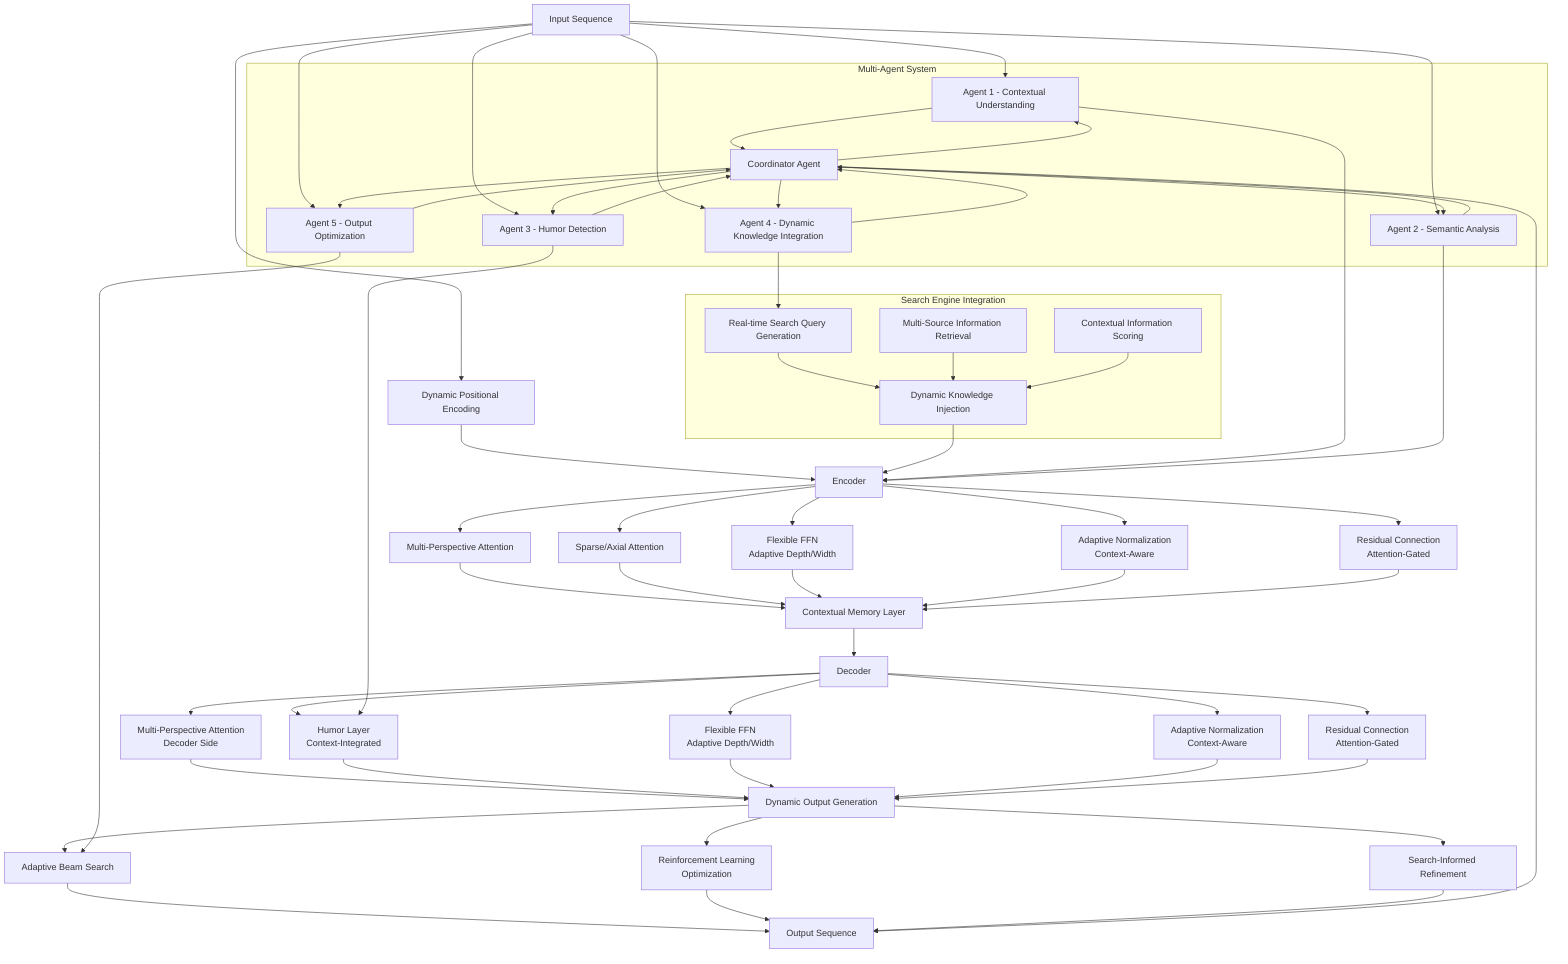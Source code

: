 flowchart TD
    A[Input Sequence] --> B[Dynamic Positional Encoding]
    
    subgraph "Search Engine Integration"
        SE1[Real-time Search Query Generation]
        SE2[Multi-Source Information Retrieval]
        SE3[Contextual Information Scoring]
        SE4[Dynamic Knowledge Injection]
    end
    
    B --> C[Encoder]
    SE1 & SE2 & SE3 --> SE4
    SE4 --> C
    
    C --> D1[Multi-Perspective Attention]
    C --> D2[Sparse/Axial Attention]
    C --> D3[Flexible FFN\nAdaptive Depth/Width]
    C --> D4[Adaptive Normalization\nContext-Aware]
    C --> D5[Residual Connection\nAttention-Gated]
    
    D1 & D2 & D3 & D4 & D5 --> E[Contextual Memory Layer]
    
    E --> F[Decoder]
    
    F --> G1[Multi-Perspective Attention\nDecoder Side]
    F --> G2[Humor Layer\nContext-Integrated]
    F --> G3[Flexible FFN\nAdaptive Depth/Width]
    F --> G4[Adaptive Normalization\nContext-Aware]
    F --> G5[Residual Connection\nAttention-Gated]
    
    G1 & G2 & G3 & G4 & G5 --> H[Dynamic Output Generation]
    
    H --> I1[Adaptive Beam Search]
    H --> I2[Reinforcement Learning\nOptimization]
    H --> I3[Search-Informed Refinement]
    
    I1 & I2 & I3 --> J[Output Sequence]
    
    subgraph "Multi-Agent System"
        AG1[Agent 1 - Contextual Understanding]
        AG2[Agent 2 - Semantic Analysis]
        AG3[Agent 3 - Humor Detection]
        AG4[Agent 4 - Dynamic Knowledge Integration]
        AG5[Agent 5 - Output Optimization]
        
        AG0[Coordinator Agent]
    end
    
    A --> AG1
    A --> AG2
    A --> AG3
    A --> AG4
    A --> AG5
    
    AG1 --> C
    AG2 --> C
    AG3 --> G2
    AG4 --> SE1
    AG5 --> I1
    
    AG0 --> AG1
    AG0 --> AG2
    AG0 --> AG3
    AG0 --> AG4
    AG0 --> AG5
    
    AG1 --> AG0
    AG2 --> AG0
    AG3 --> AG0
    AG4 --> AG0
    AG5 --> AG0
    
    AG0 --> J